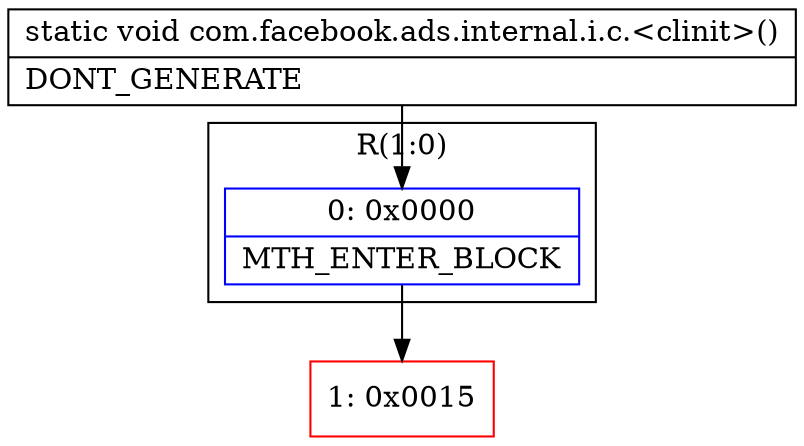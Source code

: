 digraph "CFG forcom.facebook.ads.internal.i.c.\<clinit\>()V" {
subgraph cluster_Region_838540362 {
label = "R(1:0)";
node [shape=record,color=blue];
Node_0 [shape=record,label="{0\:\ 0x0000|MTH_ENTER_BLOCK\l}"];
}
Node_1 [shape=record,color=red,label="{1\:\ 0x0015}"];
MethodNode[shape=record,label="{static void com.facebook.ads.internal.i.c.\<clinit\>()  | DONT_GENERATE\l}"];
MethodNode -> Node_0;
Node_0 -> Node_1;
}

